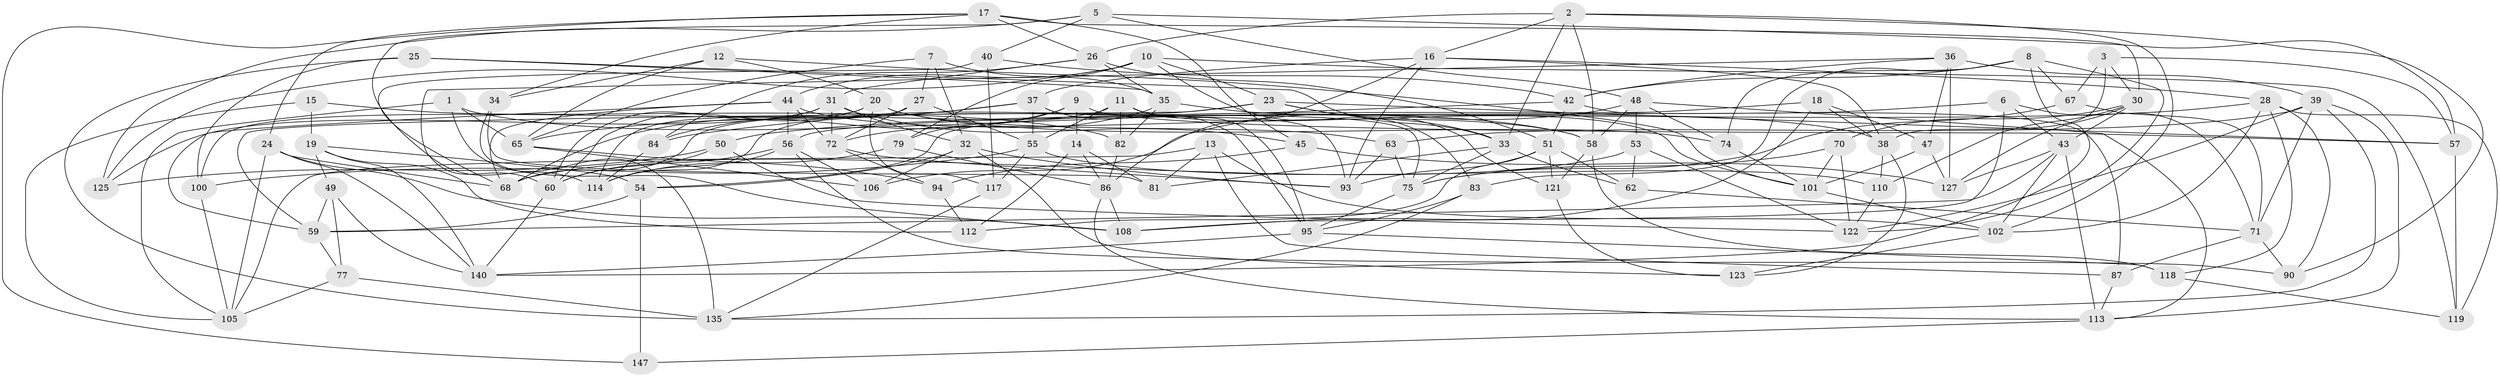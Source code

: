 // Generated by graph-tools (version 1.1) at 2025/52/02/27/25 19:52:29]
// undirected, 96 vertices, 239 edges
graph export_dot {
graph [start="1"]
  node [color=gray90,style=filled];
  1;
  2 [super="+4"];
  3;
  5 [super="+29"];
  6;
  7;
  8 [super="+22"];
  9;
  10 [super="+148"];
  11 [super="+104"];
  12;
  13;
  14;
  15;
  16 [super="+21"];
  17 [super="+41"];
  18;
  19 [super="+69"];
  20 [super="+89"];
  23 [super="+107"];
  24 [super="+73"];
  25;
  26 [super="+80"];
  27;
  28 [super="+99"];
  30 [super="+126"];
  31 [super="+76"];
  32 [super="+137"];
  33 [super="+98"];
  34;
  35 [super="+103"];
  36 [super="+124"];
  37 [super="+128"];
  38 [super="+46"];
  39 [super="+116"];
  40;
  42 [super="+52"];
  43 [super="+97"];
  44 [super="+92"];
  45;
  47;
  48 [super="+61"];
  49;
  50;
  51 [super="+78"];
  53;
  54 [super="+91"];
  55 [super="+85"];
  56 [super="+138"];
  57 [super="+132"];
  58 [super="+145"];
  59 [super="+115"];
  60 [super="+64"];
  62;
  63;
  65 [super="+66"];
  67;
  68 [super="+136"];
  70;
  71 [super="+88"];
  72 [super="+144"];
  74;
  75 [super="+96"];
  77;
  79;
  81;
  82;
  83;
  84;
  86 [super="+133"];
  87;
  90;
  93 [super="+142"];
  94;
  95 [super="+111"];
  100;
  101 [super="+143"];
  102 [super="+120"];
  105 [super="+141"];
  106;
  108 [super="+109"];
  110;
  112;
  113 [super="+134"];
  114 [super="+131"];
  117;
  118;
  119;
  121;
  122 [super="+130"];
  123;
  125;
  127 [super="+129"];
  135 [super="+139"];
  140 [super="+146"];
  147;
  1 -- 135;
  1 -- 65;
  1 -- 105;
  1 -- 58;
  2 -- 26;
  2 -- 90;
  2 -- 58;
  2 -- 33;
  2 -- 102;
  2 -- 16;
  3 -- 67;
  3 -- 38;
  3 -- 30;
  3 -- 57;
  5 -- 57 [weight=2];
  5 -- 125;
  5 -- 40;
  5 -- 114;
  5 -- 48;
  6 -- 71;
  6 -- 43;
  6 -- 108;
  6 -- 56;
  7 -- 27;
  7 -- 35;
  7 -- 65;
  7 -- 32;
  8 -- 83;
  8 -- 122;
  8 -- 67;
  8 -- 74;
  8 -- 140;
  8 -- 42;
  9 -- 57;
  9 -- 79;
  9 -- 14;
  9 -- 68;
  10 -- 119;
  10 -- 79;
  10 -- 125;
  10 -- 83;
  10 -- 44;
  10 -- 23;
  11 -- 82;
  11 -- 95;
  11 -- 101;
  11 -- 55;
  11 -- 93;
  11 -- 68;
  12 -- 101;
  12 -- 34;
  12 -- 65;
  12 -- 20;
  13 -- 81;
  13 -- 87;
  13 -- 102;
  13 -- 105;
  14 -- 112;
  14 -- 81;
  14 -- 86;
  15 -- 105;
  15 -- 82;
  15 -- 19 [weight=2];
  16 -- 38;
  16 -- 93;
  16 -- 28;
  16 -- 37;
  16 -- 86;
  17 -- 34;
  17 -- 147;
  17 -- 45;
  17 -- 24;
  17 -- 26;
  17 -- 30;
  18 -- 108;
  18 -- 54;
  18 -- 47;
  18 -- 38;
  19 -- 112;
  19 -- 49;
  19 -- 54;
  19 -- 140;
  20 -- 60;
  20 -- 74;
  20 -- 117;
  20 -- 100;
  20 -- 63;
  23 -- 114;
  23 -- 57;
  23 -- 59;
  23 -- 33;
  23 -- 121;
  24 -- 108 [weight=2];
  24 -- 105;
  24 -- 68;
  24 -- 140;
  25 -- 135;
  25 -- 100;
  25 -- 35;
  25 -- 33;
  26 -- 35;
  26 -- 51;
  26 -- 84;
  26 -- 31;
  27 -- 72;
  27 -- 114;
  27 -- 55;
  28 -- 90;
  28 -- 50;
  28 -- 118;
  28 -- 102;
  28 -- 119;
  30 -- 70;
  30 -- 127;
  30 -- 43;
  30 -- 110;
  31 -- 32;
  31 -- 125;
  31 -- 72;
  31 -- 60;
  31 -- 45;
  32 -- 106;
  32 -- 123;
  32 -- 93;
  32 -- 54;
  33 -- 81;
  33 -- 62;
  33 -- 75;
  34 -- 81;
  34 -- 108;
  35 -- 82;
  35 -- 38;
  35 -- 72;
  36 -- 127 [weight=2];
  36 -- 42;
  36 -- 47;
  36 -- 60;
  36 -- 39;
  37 -- 65;
  37 -- 75;
  37 -- 84;
  37 -- 95;
  37 -- 55;
  38 -- 110;
  38 -- 123;
  39 -- 113;
  39 -- 63;
  39 -- 122;
  39 -- 135;
  39 -- 71;
  40 -- 117;
  40 -- 68;
  40 -- 42;
  42 -- 51;
  42 -- 84;
  42 -- 87;
  43 -- 127;
  43 -- 102;
  43 -- 59;
  43 -- 113;
  44 -- 56;
  44 -- 58;
  44 -- 59;
  44 -- 72;
  44 -- 68;
  45 -- 94;
  45 -- 127;
  47 -- 101;
  47 -- 127;
  48 -- 74;
  48 -- 106;
  48 -- 113;
  48 -- 53;
  48 -- 58;
  49 -- 77;
  49 -- 59;
  49 -- 140;
  50 -- 125;
  50 -- 122;
  50 -- 60;
  51 -- 121;
  51 -- 112;
  51 -- 62;
  51 -- 93;
  53 -- 62;
  53 -- 122;
  53 -- 68;
  54 -- 147 [weight=2];
  54 -- 59;
  55 -- 117;
  55 -- 110;
  55 -- 100;
  56 -- 90;
  56 -- 60;
  56 -- 114;
  56 -- 106;
  57 -- 119;
  58 -- 121;
  58 -- 118;
  59 -- 77;
  60 -- 140;
  62 -- 71;
  63 -- 75;
  63 -- 93;
  65 -- 106;
  65 -- 94;
  67 -- 75;
  67 -- 71;
  70 -- 75;
  70 -- 122;
  70 -- 101;
  71 -- 90;
  71 -- 87;
  72 -- 94;
  72 -- 93;
  74 -- 101;
  75 -- 95;
  77 -- 135;
  77 -- 105;
  79 -- 86;
  79 -- 114;
  82 -- 86;
  83 -- 135;
  83 -- 95;
  84 -- 114;
  86 -- 113;
  86 -- 108;
  87 -- 113;
  94 -- 112;
  95 -- 140;
  95 -- 118;
  100 -- 105;
  101 -- 102;
  102 -- 123;
  110 -- 122;
  113 -- 147;
  117 -- 135;
  118 -- 119;
  121 -- 123;
}
